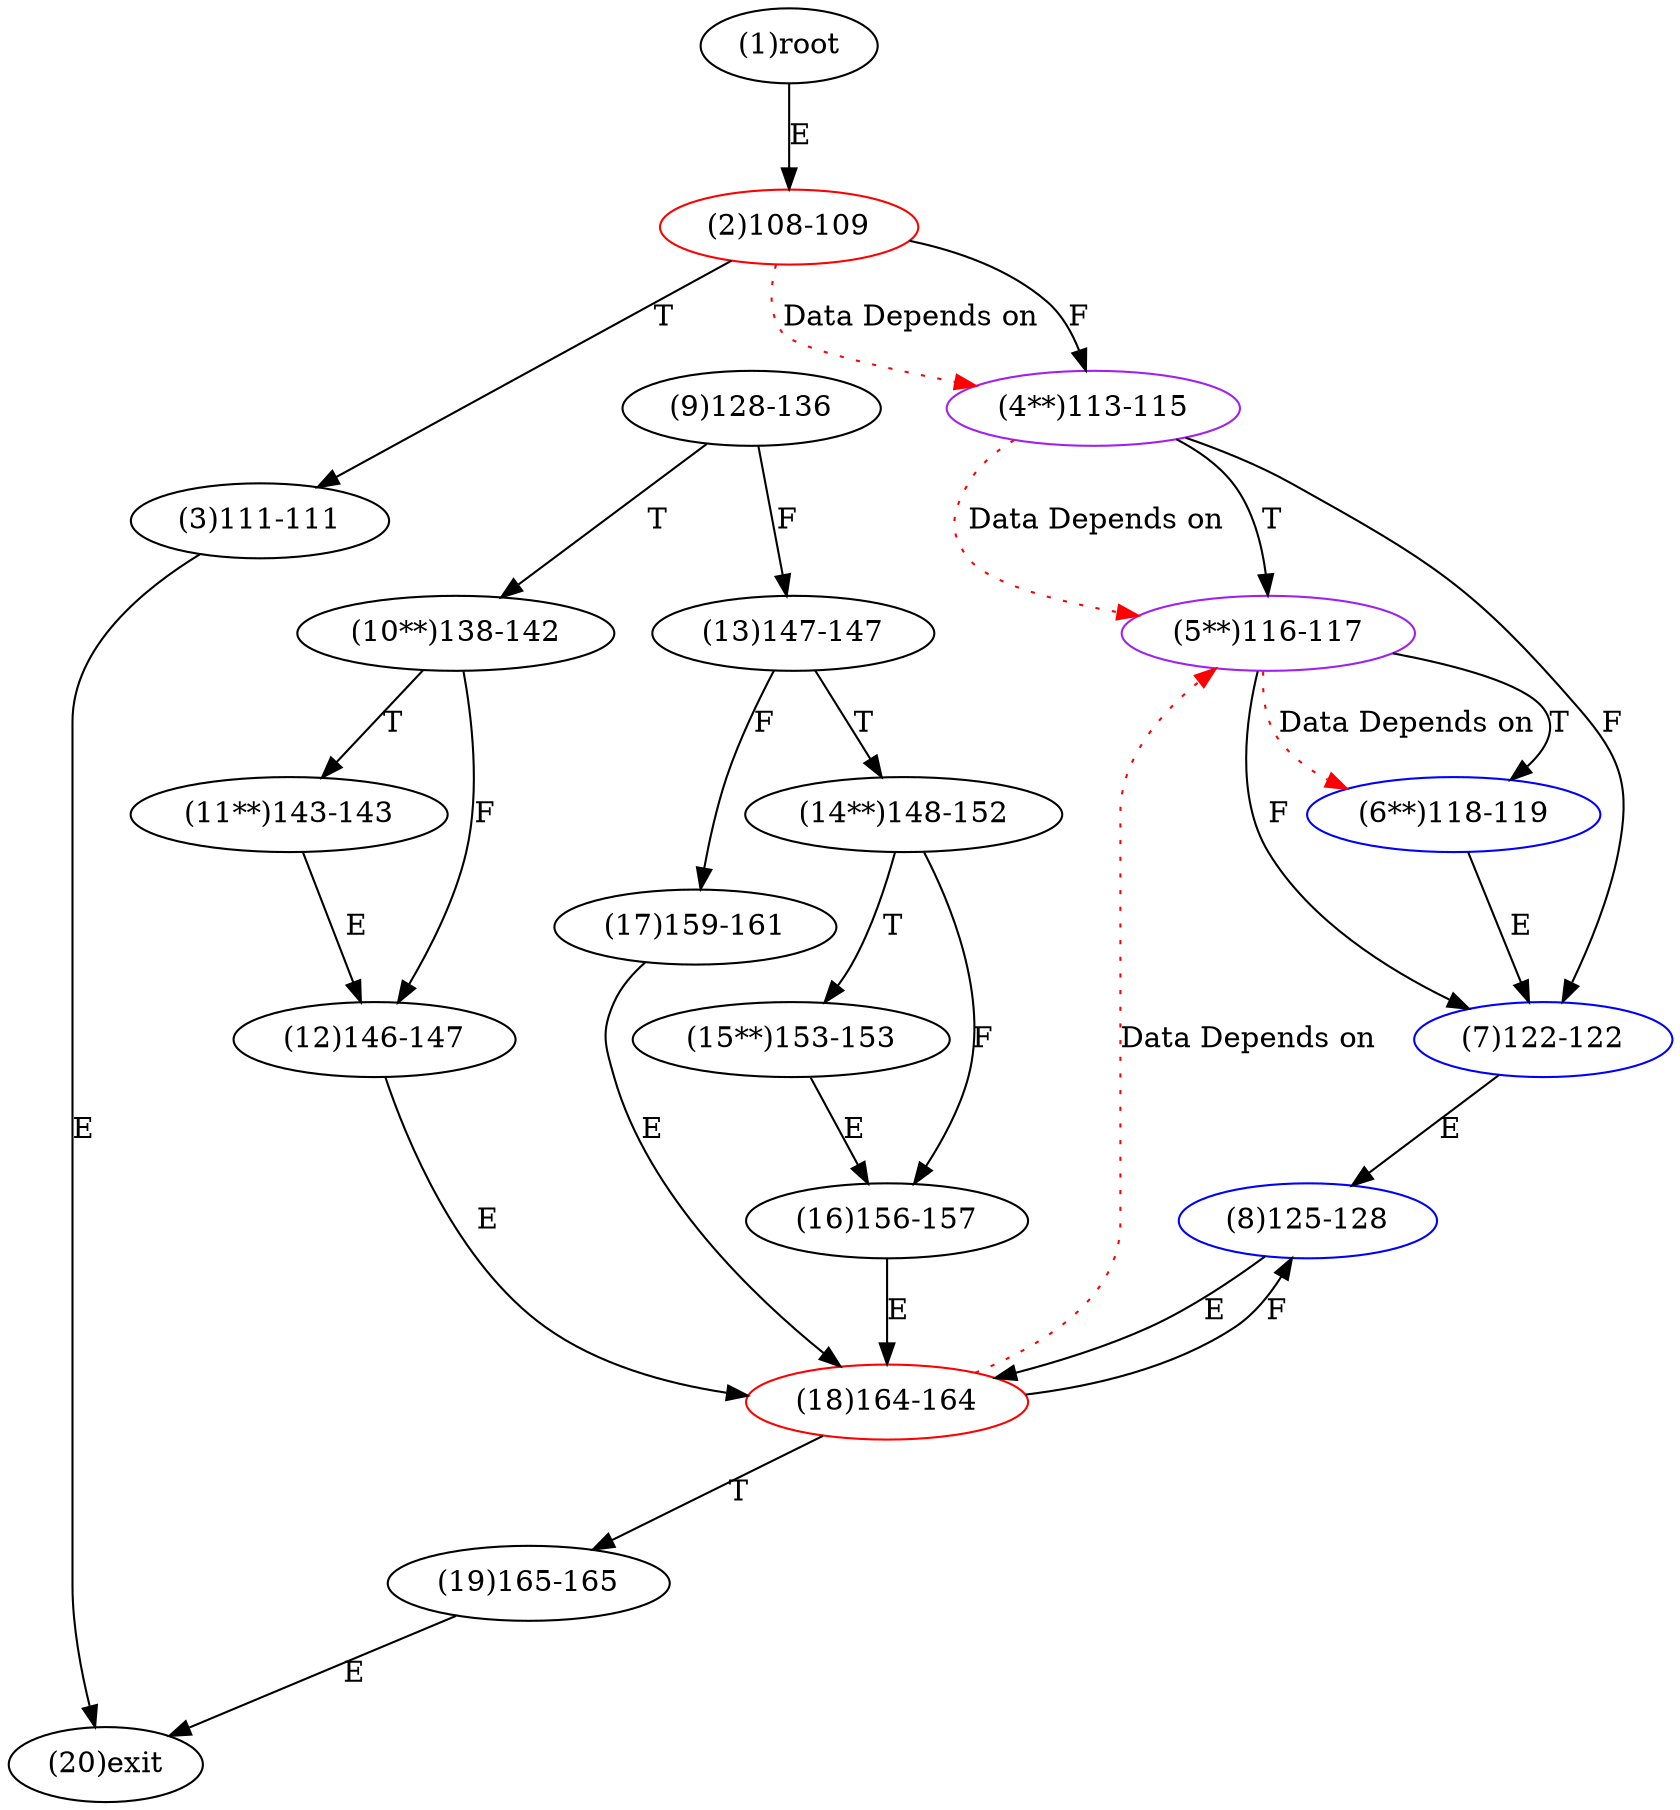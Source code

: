digraph "" { 
1[ label="(1)root"];
2[ label="(2)108-109",color=red];
3[ label="(3)111-111"];
4[ label="(4**)113-115",color=purple];
5[ label="(5**)116-117",color=purple];
6[ label="(6**)118-119",color=blue];
7[ label="(7)122-122",color=blue];
8[ label="(8)125-128",color=blue];
9[ label="(9)128-136"];
10[ label="(10**)138-142"];
11[ label="(11**)143-143"];
12[ label="(12)146-147"];
13[ label="(13)147-147"];
14[ label="(14**)148-152"];
15[ label="(15**)153-153"];
17[ label="(17)159-161"];
16[ label="(16)156-157"];
19[ label="(19)165-165"];
18[ label="(18)164-164",color=red];
20[ label="(20)exit"];
1->2[ label="E"];
2->4[ label="F"];
2->3[ label="T"];
3->20[ label="E"];
4->7[ label="F"];
4->5[ label="T"];
5->7[ label="F"];
5->6[ label="T"];
6->7[ label="E"];
7->8[ label="E"];
8->18[ label="E"];
9->13[ label="F"];
9->10[ label="T"];
10->12[ label="F"];
10->11[ label="T"];
11->12[ label="E"];
12->18[ label="E"];
13->17[ label="F"];
13->14[ label="T"];
14->16[ label="F"];
14->15[ label="T"];
15->16[ label="E"];
16->18[ label="E"];
17->18[ label="E"];
18->8[ label="F"];
18->19[ label="T"];
19->20[ label="E"];
2->4[ color="red" label="Data Depends on" style = dotted ];
4->5[ color="red" label="Data Depends on" style = dotted ];
5->6[ color="red" label="Data Depends on" style = dotted ];
18->5[ color="red" label="Data Depends on" style = dotted ];
}